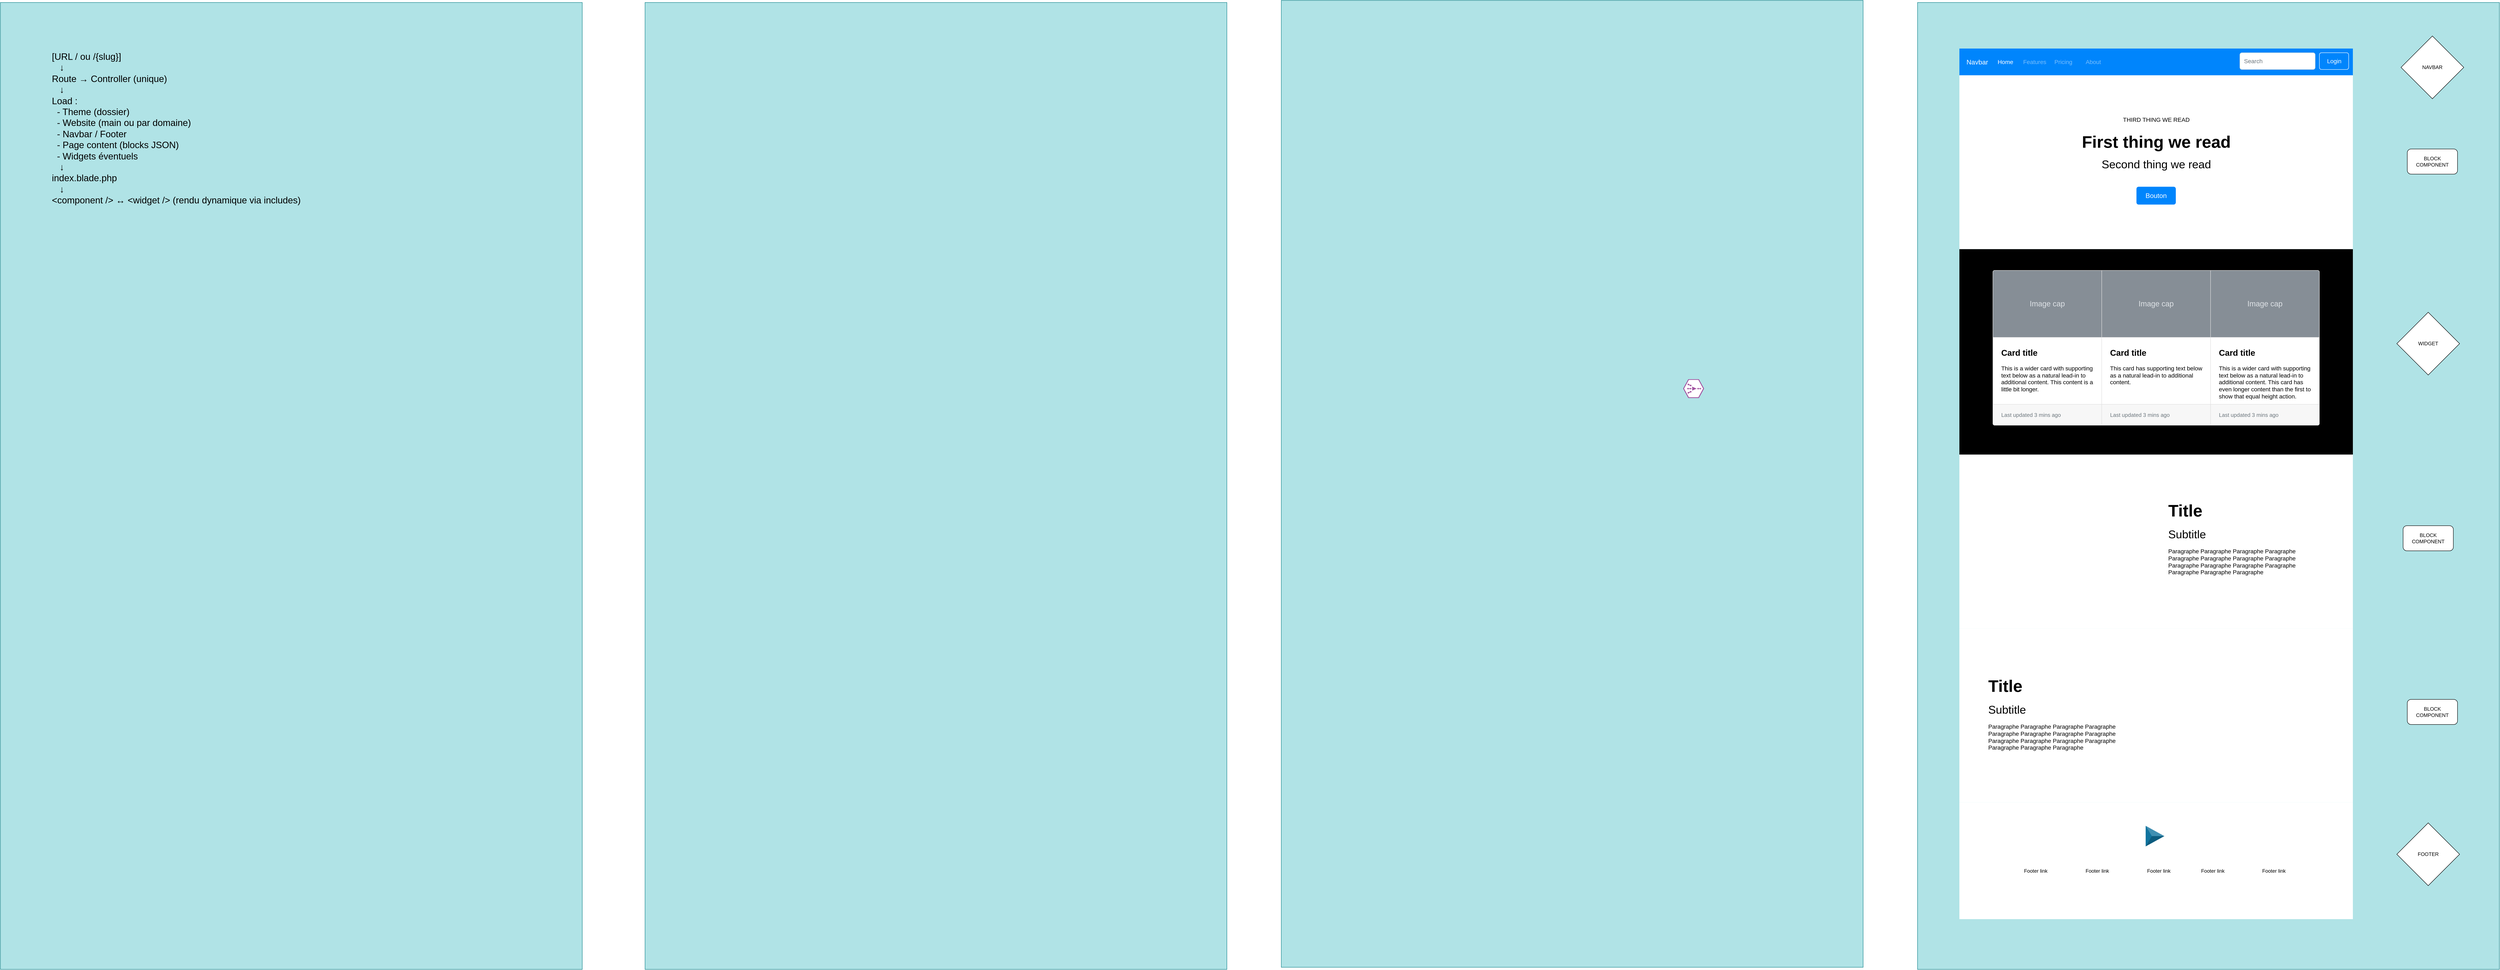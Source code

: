 <mxfile version="26.2.10">
  <diagram name="Page-1" id="sJFbLXoHJP4PsMLdg7bV">
    <mxGraphModel dx="7031" dy="3129" grid="1" gridSize="10" guides="1" tooltips="1" connect="1" arrows="1" fold="1" page="1" pageScale="1" pageWidth="827" pageHeight="1169" math="0" shadow="0">
      <root>
        <mxCell id="0" />
        <mxCell id="1" parent="0" />
        <mxCell id="VI8j73H99hNZS_Z6-pfr-1" value="" style="rounded=0;whiteSpace=wrap;html=1;fillColor=#b0e3e6;strokeColor=#0e8088;" vertex="1" parent="1">
          <mxGeometry x="1210" y="-1080" width="1390" height="2310" as="geometry" />
        </mxCell>
        <mxCell id="VI8j73H99hNZS_Z6-pfr-3" value="" style="group" vertex="1" connectable="0" parent="1">
          <mxGeometry x="1310" y="-970" width="940" height="2080" as="geometry" />
        </mxCell>
        <mxCell id="J8AIYy-TsQjEeJiYVx7a-12" value="" style="html=1;shadow=0;dashed=0;fillColor=#0085FC;strokeColor=none;fontSize=16;fontColor=#ffffff;align=left;spacing=15;" parent="VI8j73H99hNZS_Z6-pfr-3" vertex="1">
          <mxGeometry width="940" height="63.902" as="geometry" />
        </mxCell>
        <mxCell id="J8AIYy-TsQjEeJiYVx7a-13" value="" style="swimlane;shape=mxgraph.bootstrap.anchor;strokeColor=none;fillColor=none;fontColor=#0085FC;fontStyle=0;childLayout=stackLayout;horizontal=0;startSize=0;horizontalStack=1;resizeParent=1;resizeParentMax=0;resizeLast=0;collapsible=0;marginBottom=0;whiteSpace=wrap;html=1;resizeWidth=0;" parent="J8AIYy-TsQjEeJiYVx7a-12" vertex="1">
          <mxGeometry y="10.65" width="350" height="42.602" as="geometry" />
        </mxCell>
        <mxCell id="J8AIYy-TsQjEeJiYVx7a-14" value="Navbar" style="text;strokeColor=none;align=left;verticalAlign=middle;spacingLeft=15;spacingRight=10;points=[[0,0.5],[1,0.5]];portConstraint=eastwest;rotatable=0;whiteSpace=wrap;html=1;fillColor=none;fontColor=#ffffff;fontSize=16;" parent="J8AIYy-TsQjEeJiYVx7a-13" vertex="1">
          <mxGeometry width="80" height="42.602" as="geometry" />
        </mxCell>
        <mxCell id="J8AIYy-TsQjEeJiYVx7a-15" value="Home" style="text;strokeColor=none;align=center;verticalAlign=middle;spacingLeft=10;spacingRight=10;points=[[0,0.5],[1,0.5]];portConstraint=eastwest;rotatable=0;whiteSpace=wrap;html=1;fillColor=none;fontColor=#ffffff;fontSize=14;" parent="J8AIYy-TsQjEeJiYVx7a-13" vertex="1">
          <mxGeometry x="80" width="60" height="42.602" as="geometry" />
        </mxCell>
        <mxCell id="J8AIYy-TsQjEeJiYVx7a-16" value="Features" style="text;strokeColor=none;align=center;verticalAlign=middle;spacingLeft=10;spacingRight=10;points=[[0,0.5],[1,0.5]];portConstraint=eastwest;rotatable=0;whiteSpace=wrap;html=1;fillColor=none;fontColor=#79BFFD;fontSize=14;" parent="J8AIYy-TsQjEeJiYVx7a-13" vertex="1">
          <mxGeometry x="140" width="80" height="42.602" as="geometry" />
        </mxCell>
        <mxCell id="J8AIYy-TsQjEeJiYVx7a-17" value="Pricing" style="text;strokeColor=none;align=left;verticalAlign=middle;spacingLeft=5;spacingRight=10;points=[[0,0.5],[1,0.5]];portConstraint=eastwest;rotatable=0;whiteSpace=wrap;html=1;fillColor=none;fontColor=#79BFFD;fontSize=14;" parent="J8AIYy-TsQjEeJiYVx7a-13" vertex="1">
          <mxGeometry x="220" width="70" height="42.602" as="geometry" />
        </mxCell>
        <mxCell id="J8AIYy-TsQjEeJiYVx7a-18" value="About" style="text;strokeColor=none;align=center;verticalAlign=middle;spacingLeft=10;spacingRight=10;points=[[0,0.5],[1,0.5]];portConstraint=eastwest;rotatable=0;whiteSpace=wrap;html=1;fillColor=none;fontColor=#79BFFD;fontSize=14;" parent="J8AIYy-TsQjEeJiYVx7a-13" vertex="1">
          <mxGeometry x="290" width="60" height="42.602" as="geometry" />
        </mxCell>
        <mxCell id="J8AIYy-TsQjEeJiYVx7a-19" value="Login" style="html=1;shadow=0;dashed=0;shape=mxgraph.bootstrap.rrect;rSize=5;fontSize=14;fontColor=#ffffff;strokeColor=#ffffff;fillColor=none;" parent="J8AIYy-TsQjEeJiYVx7a-12" vertex="1">
          <mxGeometry x="1" width="70" height="40" relative="1" as="geometry">
            <mxPoint x="-80" y="10" as="offset" />
          </mxGeometry>
        </mxCell>
        <mxCell id="J8AIYy-TsQjEeJiYVx7a-20" value="Search" style="html=1;shadow=0;dashed=0;shape=mxgraph.bootstrap.rrect;rSize=5;fontSize=14;fontColor=#6C767D;strokeColor=#CED4DA;fillColor=#ffffff;align=left;spacing=10;" parent="J8AIYy-TsQjEeJiYVx7a-12" vertex="1">
          <mxGeometry x="1" width="180" height="40" relative="1" as="geometry">
            <mxPoint x="-270" y="10" as="offset" />
          </mxGeometry>
        </mxCell>
        <mxCell id="J8AIYy-TsQjEeJiYVx7a-25" value="" style="rounded=0;whiteSpace=wrap;html=1;strokeColor=none;gradientColor=none;gradientDirection=radial;" parent="VI8j73H99hNZS_Z6-pfr-3" vertex="1">
          <mxGeometry y="63.902" width="940" height="415.366" as="geometry" />
        </mxCell>
        <mxCell id="J8AIYy-TsQjEeJiYVx7a-26" value="Bouton" style="html=1;shadow=0;dashed=0;shape=mxgraph.bootstrap.rrect;rSize=5;strokeColor=none;strokeWidth=1;fillColor=#0085FC;fontColor=#FFFFFF;whiteSpace=wrap;align=center;verticalAlign=middle;spacingLeft=0;fontStyle=0;fontSize=16;spacing=5;" parent="VI8j73H99hNZS_Z6-pfr-3" vertex="1">
          <mxGeometry x="423" y="330.163" width="94.0" height="42.602" as="geometry" />
        </mxCell>
        <mxCell id="J8AIYy-TsQjEeJiYVx7a-28" value="&lt;b&gt;&lt;font style=&quot;font-size: 40px;&quot;&gt;&lt;font&gt;First thing we read&lt;/font&gt;&lt;font&gt;&lt;br&gt;&lt;/font&gt;&lt;/font&gt;&lt;/b&gt;" style="text;html=1;align=center;verticalAlign=middle;whiteSpace=wrap;rounded=0;" parent="VI8j73H99hNZS_Z6-pfr-3" vertex="1">
          <mxGeometry x="68.737" y="189.577" width="802.525" height="63.902" as="geometry" />
        </mxCell>
        <mxCell id="J8AIYy-TsQjEeJiYVx7a-29" value="&lt;font style=&quot;font-size: 27px;&quot;&gt;&lt;font&gt;Second thing we read&lt;/font&gt;&lt;font&gt;&lt;font&gt;&lt;br&gt;&lt;/font&gt;&lt;/font&gt;&lt;/font&gt;" style="text;html=1;align=center;verticalAlign=middle;whiteSpace=wrap;rounded=0;" parent="VI8j73H99hNZS_Z6-pfr-3" vertex="1">
          <mxGeometry x="68.737" y="262" width="802.525" height="30.886" as="geometry" />
        </mxCell>
        <mxCell id="J8AIYy-TsQjEeJiYVx7a-30" value="&lt;font style=&quot;font-size: 14px; color: light-dark(rgb(0, 0, 0), rgb(255, 255, 255));&quot;&gt;&lt;font style=&quot;background-color: light-dark(#ffffff, var(--ge-dark-color, #121212));&quot;&gt;THIRD THING WE READ&lt;/font&gt;&lt;/font&gt;&lt;font style=&quot;font-size: 14px; color: light-dark(rgb(0, 0, 0), rgb(0, 0, 204));&quot;&gt;&lt;font style=&quot;background-color: light-dark(#ffffff, var(--ge-dark-color, #121212));&quot;&gt;&lt;font&gt;&lt;br&gt;&lt;/font&gt;&lt;/font&gt;&lt;/font&gt;" style="text;html=1;align=center;verticalAlign=middle;whiteSpace=wrap;rounded=0;" parent="VI8j73H99hNZS_Z6-pfr-3" vertex="1">
          <mxGeometry x="68.737" y="159.756" width="802.525" height="21.301" as="geometry" />
        </mxCell>
        <mxCell id="J8AIYy-TsQjEeJiYVx7a-33" value="" style="rounded=0;whiteSpace=wrap;html=1;gradientDirection=radial;glass=0;shadow=0;fillStyle=auto;fillColor=light-dark(default, #241f31);strokeColor=none;" parent="VI8j73H99hNZS_Z6-pfr-3" vertex="1">
          <mxGeometry y="479.27" width="940" height="490.73" as="geometry" />
        </mxCell>
        <mxCell id="J8AIYy-TsQjEeJiYVx7a-77" value="" style="html=1;shadow=0;dashed=0;shape=mxgraph.bootstrap.rrect;rSize=5;strokeColor=#DFDFDF;html=1;whiteSpace=wrap;fillColor=#ffffff;" parent="VI8j73H99hNZS_Z6-pfr-3" vertex="1">
          <mxGeometry x="80" y="530" width="780" height="370" as="geometry" />
        </mxCell>
        <mxCell id="J8AIYy-TsQjEeJiYVx7a-78" value="&lt;b&gt;&lt;font style=&quot;font-size: 20px&quot;&gt;Card title&lt;/font&gt;&lt;/b&gt;&lt;br&gt;&lt;br&gt;This is a wider card with supporting text below as a natural lead-in to additional content. This content is a little bit longer." style="html=1;shadow=0;dashed=0;shape=mxgraph.bootstrap.leftButton;rSize=5;strokeColor=#DFDFDF;html=1;whiteSpace=wrap;fillColor=#ffffff;fontColor=#000000;verticalAlign=top;align=left;spacing=20;spacingBottom=0;fontSize=14;spacingTop=160;" parent="J8AIYy-TsQjEeJiYVx7a-77" vertex="1">
          <mxGeometry width="260" height="370" relative="1" as="geometry" />
        </mxCell>
        <mxCell id="J8AIYy-TsQjEeJiYVx7a-79" value="Image cap" style="html=1;shadow=0;dashed=0;shape=mxgraph.basic.corner_round_rect;dx=2;perimeter=none;whiteSpace=wrap;fillColor=#868E96;strokeColor=#DFDFDF;fontColor=#DEE2E6;resizeWidth=1;fontSize=18;" parent="J8AIYy-TsQjEeJiYVx7a-78" vertex="1">
          <mxGeometry width="260" height="160" relative="1" as="geometry" />
        </mxCell>
        <mxCell id="J8AIYy-TsQjEeJiYVx7a-80" value="Last updated 3 mins ago" style="html=1;shadow=0;dashed=0;shape=mxgraph.basic.corner_round_rect;dx=2;flipV=1;perimeter=none;whiteSpace=wrap;fillColor=#F7F7F7;strokeColor=#DFDFDF;fontColor=#6C767D;resizeWidth=1;fontSize=13;align=left;spacing=20;" parent="J8AIYy-TsQjEeJiYVx7a-78" vertex="1">
          <mxGeometry y="1" width="260" height="50" relative="1" as="geometry">
            <mxPoint y="-50" as="offset" />
          </mxGeometry>
        </mxCell>
        <mxCell id="J8AIYy-TsQjEeJiYVx7a-81" value="&lt;b&gt;&lt;font style=&quot;font-size: 20px&quot;&gt;Card title&lt;/font&gt;&lt;/b&gt;&lt;br&gt;&lt;br&gt;This card has supporting text below as a natural lead-in to additional content." style="html=1;shadow=0;dashed=0;strokeColor=#DFDFDF;html=1;whiteSpace=wrap;fillColor=#ffffff;fontColor=#000000;verticalAlign=top;align=left;spacing=20;spacingBottom=0;fontSize=14;spacingTop=160;" parent="J8AIYy-TsQjEeJiYVx7a-77" vertex="1">
          <mxGeometry width="260" height="370" relative="1" as="geometry">
            <mxPoint x="260" as="offset" />
          </mxGeometry>
        </mxCell>
        <mxCell id="J8AIYy-TsQjEeJiYVx7a-82" value="Image cap" style="html=1;shadow=0;dashed=0;perimeter=none;whiteSpace=wrap;fillColor=#868E96;strokeColor=#DFDFDF;fontColor=#DEE2E6;resizeWidth=1;fontSize=18;" parent="J8AIYy-TsQjEeJiYVx7a-81" vertex="1">
          <mxGeometry width="260" height="160" relative="1" as="geometry" />
        </mxCell>
        <mxCell id="J8AIYy-TsQjEeJiYVx7a-83" value="Last updated 3 mins ago" style="html=1;shadow=0;dashed=0;perimeter=none;whiteSpace=wrap;fillColor=#F7F7F7;strokeColor=#DFDFDF;fontColor=#6C767D;resizeWidth=1;fontSize=13;align=left;spacing=20;" parent="J8AIYy-TsQjEeJiYVx7a-81" vertex="1">
          <mxGeometry y="1" width="260" height="50" relative="1" as="geometry">
            <mxPoint y="-50" as="offset" />
          </mxGeometry>
        </mxCell>
        <mxCell id="J8AIYy-TsQjEeJiYVx7a-84" value="&lt;b&gt;&lt;font style=&quot;font-size: 20px&quot;&gt;Card title&lt;/font&gt;&lt;/b&gt;&lt;br&gt;&lt;br&gt;This is a wider card with supporting text below as a natural lead-in to additional content. This card has even longer content than the first to show that equal height action." style="html=1;shadow=0;dashed=0;shape=mxgraph.bootstrap.rightButton;rSize=5;strokeColor=#DFDFDF;html=1;whiteSpace=wrap;fillColor=#ffffff;fontColor=#000000;verticalAlign=top;align=left;spacing=20;spacingBottom=0;fontSize=14;spacingTop=160;" parent="J8AIYy-TsQjEeJiYVx7a-77" vertex="1">
          <mxGeometry x="1" width="260" height="370" relative="1" as="geometry">
            <mxPoint x="-260" as="offset" />
          </mxGeometry>
        </mxCell>
        <mxCell id="J8AIYy-TsQjEeJiYVx7a-85" value="Image cap" style="html=1;shadow=0;dashed=0;shape=mxgraph.basic.corner_round_rect;dx=2;flipH=1;perimeter=none;whiteSpace=wrap;fillColor=#868E96;strokeColor=#DFDFDF;fontColor=#DEE2E6;resizeWidth=1;fontSize=18;" parent="J8AIYy-TsQjEeJiYVx7a-84" vertex="1">
          <mxGeometry width="260" height="160" relative="1" as="geometry" />
        </mxCell>
        <mxCell id="J8AIYy-TsQjEeJiYVx7a-86" value="Last updated 3 mins ago" style="html=1;shadow=0;dashed=0;shape=mxgraph.basic.corner_round_rect;dx=2;flipV=1;flipH=1;perimeter=none;whiteSpace=wrap;fillColor=#F7F7F7;strokeColor=#DFDFDF;fontColor=#6C767D;resizeWidth=1;fontSize=13;align=left;spacing=20;" parent="J8AIYy-TsQjEeJiYVx7a-84" vertex="1">
          <mxGeometry y="1" width="260" height="50" relative="1" as="geometry">
            <mxPoint y="-50" as="offset" />
          </mxGeometry>
        </mxCell>
        <mxCell id="J8AIYy-TsQjEeJiYVx7a-51" value="" style="rounded=0;whiteSpace=wrap;html=1;gradientDirection=radial;glass=0;shadow=0;fillStyle=auto;strokeColor=none;verticalAlign=bottom;" parent="VI8j73H99hNZS_Z6-pfr-3" vertex="1">
          <mxGeometry y="970.004" width="940" height="415.366" as="geometry" />
        </mxCell>
        <mxCell id="J8AIYy-TsQjEeJiYVx7a-53" value="&lt;div align=&quot;left&quot;&gt;&lt;b&gt;&lt;font style=&quot;font-size: 40px;&quot;&gt;&lt;font&gt;Title&lt;/font&gt;&lt;/font&gt;&lt;/b&gt;&lt;/div&gt;" style="text;html=1;align=left;verticalAlign=middle;whiteSpace=wrap;rounded=0;" parent="VI8j73H99hNZS_Z6-pfr-3" vertex="1">
          <mxGeometry x="497.025" y="1070.65" width="387.75" height="63.902" as="geometry" />
        </mxCell>
        <mxCell id="J8AIYy-TsQjEeJiYVx7a-54" value="&lt;div align=&quot;left&quot;&gt;&lt;font style=&quot;font-size: 27px;&quot;&gt;&lt;font&gt;Subtitle&lt;/font&gt;&lt;/font&gt;&lt;br&gt;&lt;/div&gt;" style="text;html=1;align=left;verticalAlign=middle;whiteSpace=wrap;rounded=0;" parent="VI8j73H99hNZS_Z6-pfr-3" vertex="1">
          <mxGeometry x="497.025" y="1145.203" width="387.75" height="30.886" as="geometry" />
        </mxCell>
        <mxCell id="J8AIYy-TsQjEeJiYVx7a-55" value="&lt;font style=&quot;font-size: 14px;&quot;&gt;Paragraphe Paragraphe Paragraphe Paragraphe Paragraphe Paragraphe Paragraphe Paragraphe Paragraphe Paragraphe Paragraphe Paragraphe Paragraphe Paragraphe Paragraphe &lt;br&gt;&lt;/font&gt;" style="text;html=1;align=left;verticalAlign=middle;whiteSpace=wrap;rounded=0;" parent="VI8j73H99hNZS_Z6-pfr-3" vertex="1">
          <mxGeometry x="497.025" y="1188.87" width="364.25" height="74.553" as="geometry" />
        </mxCell>
        <mxCell id="J8AIYy-TsQjEeJiYVx7a-52" value="" style="rounded=1;whiteSpace=wrap;html=1;strokeWidth=2;fillWeight=4;hachureGap=8;hachureAngle=45;sketch=1;fillColor=light-dark(#FFFFFF,#000000);fillStyle=hachure;strokeColor=none;" parent="VI8j73H99hNZS_Z6-pfr-3" vertex="1">
          <mxGeometry x="50.525" y="1044.557" width="403.025" height="244.959" as="geometry" />
        </mxCell>
        <mxCell id="J8AIYy-TsQjEeJiYVx7a-91" value="" style="rounded=0;whiteSpace=wrap;html=1;gradientDirection=radial;glass=0;shadow=0;fillStyle=auto;strokeColor=none;verticalAlign=bottom;fillColor=light-dark(#FFFFFF,#000000);" parent="VI8j73H99hNZS_Z6-pfr-3" vertex="1">
          <mxGeometry y="1385.374" width="940" height="415.366" as="geometry" />
        </mxCell>
        <mxCell id="J8AIYy-TsQjEeJiYVx7a-95" value="" style="rounded=1;whiteSpace=wrap;html=1;strokeWidth=2;fillWeight=4;hachureGap=8;hachureAngle=45;sketch=1;fillColor=light-dark(#FFFFFF,#1A1A1A);fillStyle=hachure;strokeColor=none;" parent="VI8j73H99hNZS_Z6-pfr-3" vertex="1">
          <mxGeometry x="461.025" y="1453.997" width="403.025" height="244.959" as="geometry" />
        </mxCell>
        <mxCell id="J8AIYy-TsQjEeJiYVx7a-118" value="" style="rounded=0;whiteSpace=wrap;html=1;gradientDirection=radial;glass=0;shadow=0;fillStyle=auto;strokeColor=none;verticalAlign=bottom;" parent="VI8j73H99hNZS_Z6-pfr-3" vertex="1">
          <mxGeometry y="1800.74" width="940" height="279.26" as="geometry" />
        </mxCell>
        <mxCell id="J8AIYy-TsQjEeJiYVx7a-119" value="" style="verticalLabelPosition=bottom;verticalAlign=top;html=1;shape=mxgraph.infographic.shadedTriangle;fillColor=#10739E;strokeColor=none;rotation=90;" parent="VI8j73H99hNZS_Z6-pfr-3" vertex="1">
          <mxGeometry x="442.69" y="1859.31" width="49.25" height="44.62" as="geometry" />
        </mxCell>
        <mxCell id="J8AIYy-TsQjEeJiYVx7a-98" value="&lt;div align=&quot;left&quot;&gt;&lt;b&gt;&lt;font style=&quot;font-size: 40px;&quot;&gt;&lt;font&gt;Title&lt;/font&gt;&lt;/font&gt;&lt;/b&gt;&lt;/div&gt;" style="text;html=1;align=left;verticalAlign=middle;whiteSpace=wrap;rounded=0;" parent="VI8j73H99hNZS_Z6-pfr-3" vertex="1">
          <mxGeometry x="67.005" y="1490.0" width="387.75" height="63.902" as="geometry" />
        </mxCell>
        <mxCell id="J8AIYy-TsQjEeJiYVx7a-99" value="&lt;div align=&quot;left&quot;&gt;&lt;font style=&quot;font-size: 27px;&quot;&gt;&lt;font&gt;Subtitle&lt;/font&gt;&lt;/font&gt;&lt;br&gt;&lt;/div&gt;" style="text;html=1;align=left;verticalAlign=middle;whiteSpace=wrap;rounded=0;" parent="VI8j73H99hNZS_Z6-pfr-3" vertex="1">
          <mxGeometry x="67.005" y="1564.553" width="387.75" height="30.886" as="geometry" />
        </mxCell>
        <mxCell id="J8AIYy-TsQjEeJiYVx7a-100" value="&lt;font style=&quot;font-size: 14px;&quot;&gt;Paragraphe Paragraphe Paragraphe Paragraphe Paragraphe Paragraphe Paragraphe Paragraphe Paragraphe Paragraphe Paragraphe Paragraphe Paragraphe Paragraphe Paragraphe &lt;br&gt;&lt;/font&gt;" style="text;html=1;align=left;verticalAlign=middle;whiteSpace=wrap;rounded=0;" parent="VI8j73H99hNZS_Z6-pfr-3" vertex="1">
          <mxGeometry x="67.005" y="1608.22" width="364.25" height="74.553" as="geometry" />
        </mxCell>
        <mxCell id="J8AIYy-TsQjEeJiYVx7a-125" value="" style="group" parent="VI8j73H99hNZS_Z6-pfr-3" vertex="1" connectable="0">
          <mxGeometry x="137.3" y="1960" width="660.03" height="10" as="geometry" />
        </mxCell>
        <mxCell id="J8AIYy-TsQjEeJiYVx7a-120" value="Footer link" style="text;html=1;align=center;verticalAlign=middle;whiteSpace=wrap;rounded=0;" parent="J8AIYy-TsQjEeJiYVx7a-125" vertex="1">
          <mxGeometry width="91.26" height="10" as="geometry" />
        </mxCell>
        <mxCell id="J8AIYy-TsQjEeJiYVx7a-121" value="Footer link" style="text;html=1;align=center;verticalAlign=middle;whiteSpace=wrap;rounded=0;" parent="J8AIYy-TsQjEeJiYVx7a-125" vertex="1">
          <mxGeometry x="146.51" width="91.26" height="10" as="geometry" />
        </mxCell>
        <mxCell id="J8AIYy-TsQjEeJiYVx7a-122" value="Footer link" style="text;html=1;align=center;verticalAlign=middle;whiteSpace=wrap;rounded=0;" parent="J8AIYy-TsQjEeJiYVx7a-125" vertex="1">
          <mxGeometry x="293.94" width="91.26" height="10" as="geometry" />
        </mxCell>
        <mxCell id="J8AIYy-TsQjEeJiYVx7a-123" value="Footer link" style="text;html=1;align=center;verticalAlign=middle;whiteSpace=wrap;rounded=0;" parent="J8AIYy-TsQjEeJiYVx7a-125" vertex="1">
          <mxGeometry x="422.26" width="91.26" height="10" as="geometry" />
        </mxCell>
        <mxCell id="J8AIYy-TsQjEeJiYVx7a-124" value="Footer link" style="text;html=1;align=center;verticalAlign=middle;whiteSpace=wrap;rounded=0;" parent="J8AIYy-TsQjEeJiYVx7a-125" vertex="1">
          <mxGeometry x="568.77" width="91.26" height="10" as="geometry" />
        </mxCell>
        <mxCell id="VI8j73H99hNZS_Z6-pfr-5" value="&lt;div&gt;BLOCK&lt;/div&gt;&lt;div&gt;COMPONENT&lt;/div&gt;" style="rounded=1;whiteSpace=wrap;html=1;" vertex="1" parent="1">
          <mxGeometry x="2380" y="-730" width="120" height="60" as="geometry" />
        </mxCell>
        <mxCell id="VI8j73H99hNZS_Z6-pfr-6" value="&lt;div&gt;BLOCK&lt;/div&gt;&lt;div&gt;COMPONENT&lt;/div&gt;" style="rounded=1;whiteSpace=wrap;html=1;" vertex="1" parent="1">
          <mxGeometry x="2370" y="170" width="120" height="60" as="geometry" />
        </mxCell>
        <mxCell id="VI8j73H99hNZS_Z6-pfr-7" value="WIDGET" style="rhombus;whiteSpace=wrap;html=1;" vertex="1" parent="1">
          <mxGeometry x="2355" y="-340" width="150" height="150" as="geometry" />
        </mxCell>
        <mxCell id="VI8j73H99hNZS_Z6-pfr-8" value="&lt;div&gt;BLOCK&lt;/div&gt;&lt;div&gt;COMPONENT&lt;/div&gt;" style="rounded=1;whiteSpace=wrap;html=1;" vertex="1" parent="1">
          <mxGeometry x="2380" y="585" width="120" height="60" as="geometry" />
        </mxCell>
        <mxCell id="VI8j73H99hNZS_Z6-pfr-9" value="NAVBAR" style="rhombus;whiteSpace=wrap;html=1;" vertex="1" parent="1">
          <mxGeometry x="2365" y="-1000" width="150" height="150" as="geometry" />
        </mxCell>
        <mxCell id="VI8j73H99hNZS_Z6-pfr-10" value="FOOTER" style="rhombus;whiteSpace=wrap;html=1;" vertex="1" parent="1">
          <mxGeometry x="2355" y="880" width="150" height="150" as="geometry" />
        </mxCell>
        <mxCell id="VI8j73H99hNZS_Z6-pfr-11" value="" style="rounded=0;whiteSpace=wrap;html=1;fillColor=#b0e3e6;strokeColor=#0e8088;" vertex="1" parent="1">
          <mxGeometry x="-310" y="-1085" width="1390" height="2310" as="geometry" />
        </mxCell>
        <mxCell id="VI8j73H99hNZS_Z6-pfr-12" value="" style="verticalLabelPosition=bottom;sketch=0;html=1;fillColor=#A153A0;strokeColor=#ffffff;verticalAlign=top;align=center;points=[[0,0.5,0],[0.125,0.25,0],[0.25,0,0],[0.5,0,0],[0.75,0,0],[0.875,0.25,0],[1,0.5,0],[0.875,0.75,0],[0.75,1,0],[0.5,1,0],[0.125,0.75,0]];pointerEvents=1;shape=mxgraph.cisco_safe.compositeIcon;bgIcon=mxgraph.cisco_safe.design.blank_device;resIcon=mxgraph.cisco_safe.design.wide_area_application_engine_2;" vertex="1" parent="1">
          <mxGeometry x="650" y="-180" width="50" height="45" as="geometry" />
        </mxCell>
        <mxCell id="VI8j73H99hNZS_Z6-pfr-13" value="" style="rounded=0;whiteSpace=wrap;html=1;fillColor=#b0e3e6;strokeColor=#0e8088;" vertex="1" parent="1">
          <mxGeometry x="-1830" y="-1080" width="1390" height="2310" as="geometry" />
        </mxCell>
        <mxCell id="VI8j73H99hNZS_Z6-pfr-14" value="" style="rounded=0;whiteSpace=wrap;html=1;fillColor=#b0e3e6;strokeColor=#0e8088;" vertex="1" parent="1">
          <mxGeometry x="-3370" y="-1080" width="1390" height="2310" as="geometry" />
        </mxCell>
        <mxCell id="VI8j73H99hNZS_Z6-pfr-15" value="&lt;font style=&quot;font-size: 22px;&quot;&gt;[URL / ou /{slug}]&lt;br&gt;&amp;nbsp;&amp;nbsp; ↓&lt;br&gt;Route → Controller (unique)&lt;br&gt;&amp;nbsp;&amp;nbsp; ↓&lt;br&gt;Load :&lt;br&gt;&amp;nbsp; - Theme (dossier)&lt;br&gt;&amp;nbsp; - Website (main ou par domaine)&lt;br&gt;&amp;nbsp; - Navbar / Footer&lt;br&gt;&amp;nbsp; - Page content (blocks JSON)&lt;br&gt;&amp;nbsp; - Widgets éventuels&lt;br&gt;&amp;nbsp;&amp;nbsp; ↓&lt;br&gt;index.blade.php&lt;br&gt;&amp;nbsp;&amp;nbsp; ↓&lt;br&gt;&amp;lt;component /&amp;gt; ↔ &amp;lt;widget /&amp;gt; (rendu dynamique via includes)&lt;/font&gt;&lt;div&gt;&lt;font style=&quot;font-size: 22px;&quot;&gt;&lt;br&gt;&lt;/font&gt;&lt;/div&gt;" style="text;html=1;whiteSpace=wrap;overflow=hidden;rounded=0;" vertex="1" parent="1">
          <mxGeometry x="-3249" y="-970" width="710" height="390" as="geometry" />
        </mxCell>
      </root>
    </mxGraphModel>
  </diagram>
</mxfile>
